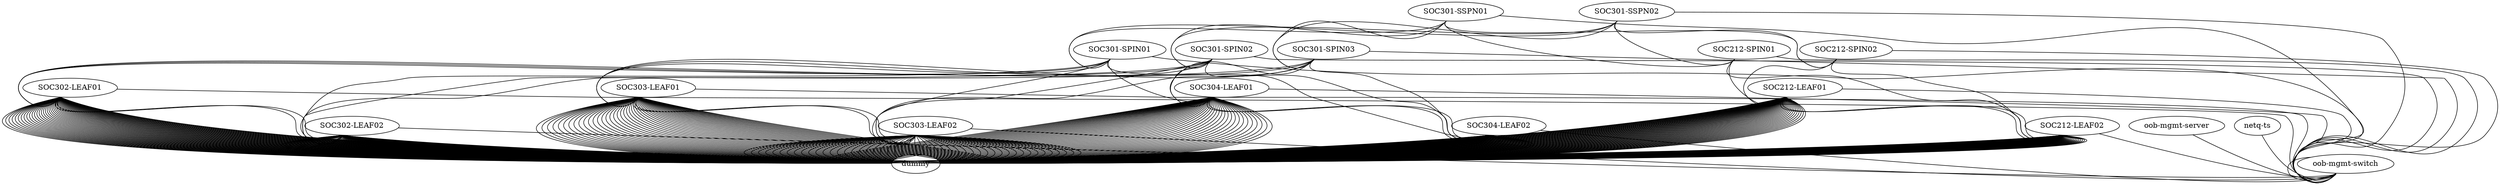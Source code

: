 graph falconv2 {

 "dummy" [function="fake"]

 "oob-mgmt-server"  [function="oob-server" memory="2048" mgmt_ip="10.22.0.1"]
 "oob-mgmt-switch"  [function="oob-switch"]  
 "netq-ts" [os="netq-ts-cloud-3.2.0" mgmt_ip="10.22.0.200"]

 # SOC212 node mgmt ips are manually handled in oob-mgmt script
 "SOC301-SSPN01" [function="spine" os="CumulusCommunity/cumulus-vx" version="4.2.0" mgmt_ip="10.22.0.10"]
 "SOC301-SSPN02" [function="spine" os="CumulusCommunity/cumulus-vx" version="4.2.0" mgmt_ip="10.22.0.11"]
 "SOC301-SPIN01" [function="spine" os="CumulusCommunity/cumulus-vx" version="4.2.0" mgmt_ip="10.22.0.15"]
 "SOC301-SPIN02" [function="spine" os="CumulusCommunity/cumulus-vx" version="4.2.0" mgmt_ip="10.22.0.16"]
 "SOC301-SPIN03" [function="spine" os="CumulusCommunity/cumulus-vx" version="4.2.0" mgmt_ip="10.22.0.17"]
 "SOC212-SPIN01" [function="spine" os="CumulusCommunity/cumulus-vx" version="4.2.0"]
 "SOC212-SPIN02" [function="spine" os="CumulusCommunity/cumulus-vx" version="4.2.0"]
 "SOC302-LEAF01" [function="leaf" os="CumulusCommunity/cumulus-vx" version="4.2.0" mgmt_ip="10.22.0.30"]
 "SOC302-LEAF02" [function="leaf" os="CumulusCommunity/cumulus-vx" version="4.2.0" mgmt_ip="10.22.0.31"]
 "SOC303-LEAF01" [function="leaf" os="CumulusCommunity/cumulus-vx" version="4.2.0" mgmt_ip="10.22.0.32"]
 "SOC303-LEAF02" [function="leaf" os="CumulusCommunity/cumulus-vx" version="4.2.0" mgmt_ip="10.22.0.33"]
 "SOC304-LEAF01" [function="leaf" os="CumulusCommunity/cumulus-vx" version="4.2.0" mgmt_ip="10.22.0.34"]
 "SOC304-LEAF02" [function="leaf" os="CumulusCommunity/cumulus-vx" version="4.2.0" mgmt_ip="10.22.0.35"]
 "SOC212-LEAF01" [function="leaf" os="CumulusCommunity/cumulus-vx" version="4.2.0"]
 "SOC212-LEAF02" [function="leaf" os="CumulusCommunity/cumulus-vx" version="4.2.0"]

    # 343N super spine - 343N spine connection
    "SOC301-SSPN01":"swp1" -- "SOC301-SPIN01":"swp30"
    "SOC301-SSPN01":"swp2" -- "SOC301-SPIN02":"swp30"
    "SOC301-SSPN01":"swp3" -- "SOC301-SPIN03":"swp30"
    "SOC301-SSPN02":"swp1" -- "SOC301-SPIN01":"swp29"
    "SOC301-SSPN02":"swp2" -- "SOC301-SPIN02":"swp29"
    "SOC301-SSPN02":"swp3" -- "SOC301-SPIN03":"swp29"
    
    # 343N super spine - 243M spine connection
    "SOC301-SSPN01":"swp13" -- "SOC212-SPIN02":"swp30"
    "SOC301-SSPN01":"swp14" -- "SOC212-SPIN01":"swp30"
    "SOC301-SSPN02":"swp13" -- "SOC212-SPIN02":"swp29"
    "SOC301-SSPN02":"swp14" -- "SOC212-SPIN01":"swp29"
    
    # SOC301-SPIN01 - 343N leafs connection
    "SOC301-SPIN01":"swp3" -- "SOC302-LEAF01":"swp51"
    "SOC301-SPIN01":"swp4" -- "SOC302-LEAF02":"swp51"
    "SOC301-SPIN01":"swp5" -- "SOC303-LEAF01":"swp51"
    "SOC301-SPIN01":"swp6" -- "SOC303-LEAF02":"swp51"
    "SOC301-SPIN01":"swp7" -- "SOC304-LEAF01":"swp51"
    "SOC301-SPIN01":"swp8" -- "SOC304-LEAF02":"swp51"
    
    # SOC30-SPIN02 - 343N leafs connection
    "SOC301-SPIN02":"swp3" -- "SOC302-LEAF01":"swp52"
    "SOC301-SPIN02":"swp4" -- "SOC302-LEAF02":"swp52"
    "SOC301-SPIN02":"swp5" -- "SOC303-LEAF01":"swp52"
    "SOC301-SPIN02":"swp6" -- "SOC303-LEAF02":"swp52"
    "SOC301-SPIN02":"swp7" -- "SOC304-LEAF01":"swp52"
    "SOC301-SPIN02":"swp8" -- "SOC304-LEAF02":"swp52"
    
    # SOC30-SPIN03 - 343N leafs connection
    "SOC301-SPIN03":"swp3" -- "SOC302-LEAF01":"swp53"
    "SOC301-SPIN03":"swp4" -- "SOC302-LEAF02":"swp53"
    "SOC301-SPIN03":"swp5" -- "SOC303-LEAF01":"swp53"
    "SOC301-SPIN03":"swp6" -- "SOC303-LEAF02":"swp53"
    "SOC301-SPIN03":"swp7" -- "SOC304-LEAF01":"swp53"
    "SOC301-SPIN03":"swp8" -- "SOC304-LEAF02":"swp53"
    
    # 243M spine - 243M leaf connection
    "SOC212-SPIN01":"swp3" -- "SOC212-LEAF01":"swp51"
    "SOC212-SPIN01":"swp4" -- "SOC212-LEAF02":"swp51"
    "SOC212-SPIN02":"swp3" -- "SOC212-LEAF01":"swp52"
    "SOC212-SPIN02":"swp4" -- "SOC212-LEAF02":"swp52"
 
   # clag connection
    "SOC302-LEAF01":"swp49" -- "SOC302-LEAF02":"swp49"
    "SOC302-LEAF01":"swp50" -- "SOC302-LEAF02":"swp50"
    "SOC303-LEAF01":"swp49" -- "SOC303-LEAF02":"swp49"
    "SOC303-LEAF01":"swp50" -- "SOC303-LEAF02":"swp50"
    "SOC304-LEAF01":"swp49" -- "SOC304-LEAF02":"swp49"
    "SOC304-LEAF01":"swp50" -- "SOC304-LEAF02":"swp50"
    "SOC212-LEAF01":"swp49" -- "SOC212-LEAF02":"swp49"
    "SOC212-LEAF01":"swp50" -- "SOC212-LEAF02":"swp50"

  # OOB-MGMT connections
   "oob-mgmt-server":"eth1" -- "oob-mgmt-switch":"swp1"
   "netq-ts":"eth0" -- "oob-mgmt-switch":"swp2"
   "oob-mgmt-switch":"eth0" -- "oob-mgmt-switch":"swp3" [left_mac="44:38:39:22:01:7e"]
   "SOC301-SSPN01":"eth0" -- "oob-mgmt-switch":"swp4" [left_mac="44:38:39:22:01:6e"]
   "SOC301-SSPN02":"eth0" -- "oob-mgmt-switch":"swp5" [left_mac="44:38:39:22:01:90"]
   "SOC301-SPIN01":"eth0" -- "oob-mgmt-switch":"swp6" [left_mac="44:38:39:22:01:6a"]
   "SOC301-SPIN02":"eth0" -- "oob-mgmt-switch":"swp7" [left_mac="44:38:39:22:01:88"]
   "SOC301-SPIN03":"eth0" -- "oob-mgmt-switch":"swp8" [left_mac="44:38:39:22:01:86"]
   "SOC212-SPIN01":"eth0" -- "oob-mgmt-switch":"swp9" [left_mac="44:38:39:22:01:76"]
   "SOC212-SPIN02":"eth0" -- "oob-mgmt-switch":"swp10" [left_mac="44:38:39:22:01:72"]
   "SOC302-LEAF01":"eth0" -- "oob-mgmt-switch":"swp11" [left_mac="44:38:39:22:01:7a"]
   "SOC302-LEAF02":"eth0" -- "oob-mgmt-switch":"swp12" [left_mac="44:38:39:22:01:78"]
   "SOC303-LEAF01":"eth0" -- "oob-mgmt-switch":"swp13" [left_mac="44:38:39:22:01:84"]
   "SOC303-LEAF02":"eth0" -- "oob-mgmt-switch":"swp14" [left_mac="44:38:39:22:01:8a"]
   "SOC304-LEAF01":"eth0" -- "oob-mgmt-switch":"swp15" [left_mac="44:38:39:22:01:82"]
   "SOC304-LEAF02":"eth0" -- "oob-mgmt-switch":"swp16" [left_mac="44:38:39:22:01:92"]
   "SOC212-LEAF01":"eth0" -- "oob-mgmt-switch":"swp17" [left_mac="44:38:39:22:01:70"]
   "SOC212-LEAF02":"eth0" -- "oob-mgmt-switch":"swp18" [left_mac="44:38:39:22:01:6c"]

    # DUMMY ports for LEAF switch mlag bonds- creates the network interface in simulation. Not actually connected to anything
    "SOC302-LEAF01":"swp1" -- "dummy":"dummy8-swp1"
    "SOC302-LEAF01":"swp2" -- "dummy":"dummy8-swp2"
    "SOC302-LEAF01":"swp3" -- "dummy":"dummy8-swp3"
    "SOC302-LEAF01":"swp4" -- "dummy":"dummy8-swp4"
    "SOC302-LEAF01":"swp5" -- "dummy":"dummy8-swp5"
    "SOC302-LEAF01":"swp6" -- "dummy":"dummy8-swp6"
    "SOC302-LEAF01":"swp7" -- "dummy":"dummy8-swp7"
    "SOC302-LEAF01":"swp8" -- "dummy":"dummy8-swp8"
    "SOC302-LEAF01":"swp9" -- "dummy":"dummy8-swp9"
    "SOC302-LEAF01":"swp10" -- "dummy":"dummy8-swp10"
    "SOC302-LEAF01":"swp11" -- "dummy":"dummy8-swp11"
    "SOC302-LEAF01":"swp12" -- "dummy":"dummy8-swp12"
    "SOC302-LEAF01":"swp13" -- "dummy":"dummy8-swp13"
    "SOC302-LEAF01":"swp14" -- "dummy":"dummy8-swp14"
    "SOC302-LEAF01":"swp15" -- "dummy":"dummy8-swp15"
    "SOC302-LEAF01":"swp16" -- "dummy":"dummy8-swp16"
    "SOC302-LEAF01":"swp17" -- "dummy":"dummy8-swp17"
    "SOC302-LEAF01":"swp18" -- "dummy":"dummy8-swp18"
    "SOC302-LEAF01":"swp19" -- "dummy":"dummy8-swp19"
    "SOC302-LEAF01":"swp20" -- "dummy":"dummy8-swp20"
    "SOC302-LEAF01":"swp21" -- "dummy":"dummy8-swp21"
    "SOC302-LEAF01":"swp22" -- "dummy":"dummy8-swp22"
    "SOC302-LEAF01":"swp23" -- "dummy":"dummy8-swp23"
    "SOC302-LEAF01":"swp24" -- "dummy":"dummy8-swp24"
    "SOC302-LEAF01":"swp25" -- "dummy":"dummy8-swp25"
    "SOC302-LEAF01":"swp26" -- "dummy":"dummy8-swp26"
    "SOC302-LEAF01":"swp27" -- "dummy":"dummy8-swp27"
    "SOC302-LEAF01":"swp28" -- "dummy":"dummy8-swp28"
    "SOC302-LEAF01":"swp29" -- "dummy":"dummy8-swp29"
    "SOC302-LEAF01":"swp30" -- "dummy":"dummy8-swp30"
    "SOC302-LEAF01":"swp31" -- "dummy":"dummy8-swp31"
    "SOC302-LEAF01":"swp32" -- "dummy":"dummy8-swp32"
    "SOC302-LEAF01":"swp33" -- "dummy":"dummy8-swp33"
    "SOC302-LEAF01":"swp34" -- "dummy":"dummy8-swp34"
    "SOC302-LEAF01":"swp35" -- "dummy":"dummy8-swp35"
    "SOC302-LEAF01":"swp36" -- "dummy":"dummy8-swp36"
    "SOC302-LEAF01":"swp37" -- "dummy":"dummy8-swp37"
    "SOC302-LEAF01":"swp38" -- "dummy":"dummy8-swp38"
    "SOC302-LEAF01":"swp39" -- "dummy":"dummy8-swp39"
    "SOC302-LEAF01":"swp40" -- "dummy":"dummy8-swp40"
    "SOC302-LEAF01":"swp41" -- "dummy":"dummy8-swp41"
    "SOC302-LEAF01":"swp42" -- "dummy":"dummy8-swp42"
    "SOC302-LEAF01":"swp43" -- "dummy":"dummy8-swp43"
    "SOC302-LEAF01":"swp44" -- "dummy":"dummy8-swp44"
    "SOC302-LEAF01":"swp45" -- "dummy":"dummy8-swp45"
    "SOC302-LEAF01":"swp46" -- "dummy":"dummy8-swp46"
    "SOC302-LEAF01":"swp47" -- "dummy":"dummy8-swp47"
    "SOC302-LEAF01":"swp48" -- "dummy":"dummy8-swp48"
    "SOC302-LEAF01":"swp55" -- "dummy":"dummy8-swp55"
    "SOC302-LEAF02":"swp1" -- "dummy":"dummy9-swp1"
    "SOC302-LEAF02":"swp2" -- "dummy":"dummy9-swp2"
    "SOC302-LEAF02":"swp3" -- "dummy":"dummy9-swp3"
    "SOC302-LEAF02":"swp4" -- "dummy":"dummy9-swp4"
    "SOC302-LEAF02":"swp5" -- "dummy":"dummy9-swp5"
    "SOC302-LEAF02":"swp6" -- "dummy":"dummy9-swp6"
    "SOC302-LEAF02":"swp7" -- "dummy":"dummy9-swp7"
    "SOC302-LEAF02":"swp8" -- "dummy":"dummy9-swp8"
    "SOC302-LEAF02":"swp9" -- "dummy":"dummy9-swp9"
    "SOC302-LEAF02":"swp10" -- "dummy":"dummy9-swp10"
    "SOC302-LEAF02":"swp11" -- "dummy":"dummy9-swp11"
    "SOC302-LEAF02":"swp12" -- "dummy":"dummy9-swp12"
    "SOC302-LEAF02":"swp13" -- "dummy":"dummy9-swp13"
    "SOC302-LEAF02":"swp14" -- "dummy":"dummy9-swp14"
    "SOC302-LEAF02":"swp15" -- "dummy":"dummy9-swp15"
    "SOC302-LEAF02":"swp16" -- "dummy":"dummy9-swp16"
    "SOC302-LEAF02":"swp17" -- "dummy":"dummy9-swp17"
    "SOC302-LEAF02":"swp18" -- "dummy":"dummy9-swp18"
    "SOC302-LEAF02":"swp19" -- "dummy":"dummy9-swp19"
    "SOC302-LEAF02":"swp20" -- "dummy":"dummy9-swp20"
    "SOC302-LEAF02":"swp21" -- "dummy":"dummy9-swp21"
    "SOC302-LEAF02":"swp22" -- "dummy":"dummy9-swp22"
    "SOC302-LEAF02":"swp23" -- "dummy":"dummy9-swp23"
    "SOC302-LEAF02":"swp24" -- "dummy":"dummy9-swp24"
    "SOC302-LEAF02":"swp25" -- "dummy":"dummy9-swp25"
    "SOC302-LEAF02":"swp26" -- "dummy":"dummy9-swp26"
    "SOC302-LEAF02":"swp27" -- "dummy":"dummy9-swp27"
    "SOC302-LEAF02":"swp28" -- "dummy":"dummy9-swp28"
    "SOC302-LEAF02":"swp29" -- "dummy":"dummy9-swp29"
    "SOC302-LEAF02":"swp30" -- "dummy":"dummy9-swp30"
    "SOC302-LEAF02":"swp31" -- "dummy":"dummy9-swp31"
    "SOC302-LEAF02":"swp32" -- "dummy":"dummy9-swp32"
    "SOC302-LEAF02":"swp33" -- "dummy":"dummy9-swp33"
    "SOC302-LEAF02":"swp34" -- "dummy":"dummy9-swp34"
    "SOC302-LEAF02":"swp35" -- "dummy":"dummy9-swp35"
    "SOC302-LEAF02":"swp36" -- "dummy":"dummy9-swp36"
    "SOC302-LEAF02":"swp37" -- "dummy":"dummy9-swp37"
    "SOC302-LEAF02":"swp38" -- "dummy":"dummy9-swp38"
    "SOC302-LEAF02":"swp39" -- "dummy":"dummy9-swp39"
    "SOC302-LEAF02":"swp40" -- "dummy":"dummy9-swp40"
    "SOC302-LEAF02":"swp41" -- "dummy":"dummy9-swp41"
    "SOC302-LEAF02":"swp42" -- "dummy":"dummy9-swp42"
    "SOC302-LEAF02":"swp43" -- "dummy":"dummy9-swp43"
    "SOC302-LEAF02":"swp44" -- "dummy":"dummy9-swp44"
    "SOC302-LEAF02":"swp45" -- "dummy":"dummy9-swp45"
    "SOC302-LEAF02":"swp46" -- "dummy":"dummy9-swp46"
    "SOC302-LEAF02":"swp47" -- "dummy":"dummy9-swp47"
    "SOC302-LEAF02":"swp48" -- "dummy":"dummy9-swp48"
    "SOC302-LEAF02":"swp55" -- "dummy":"dummy9-swp55"
    "SOC303-LEAF01":"swp1" -- "dummy":"dummy10-swp1"
    "SOC303-LEAF01":"swp2" -- "dummy":"dummy10-swp2"
    "SOC303-LEAF01":"swp3" -- "dummy":"dummy10-swp3"
    "SOC303-LEAF01":"swp4" -- "dummy":"dummy10-swp4"
    "SOC303-LEAF01":"swp5" -- "dummy":"dummy10-swp5"
    "SOC303-LEAF01":"swp6" -- "dummy":"dummy10-swp6"
    "SOC303-LEAF01":"swp7" -- "dummy":"dummy10-swp7"
    "SOC303-LEAF01":"swp8" -- "dummy":"dummy10-swp8"
    "SOC303-LEAF01":"swp9" -- "dummy":"dummy10-swp9"
    "SOC303-LEAF01":"swp10" -- "dummy":"dummy10-swp10"
    "SOC303-LEAF01":"swp11" -- "dummy":"dummy10-swp11"
    "SOC303-LEAF01":"swp12" -- "dummy":"dummy10-swp12"
    "SOC303-LEAF01":"swp13" -- "dummy":"dummy10-swp13"
    "SOC303-LEAF01":"swp14" -- "dummy":"dummy10-swp14"
    "SOC303-LEAF01":"swp15" -- "dummy":"dummy10-swp15"
    "SOC303-LEAF01":"swp16" -- "dummy":"dummy10-swp16"
    "SOC303-LEAF01":"swp17" -- "dummy":"dummy10-swp17"
    "SOC303-LEAF01":"swp18" -- "dummy":"dummy10-swp18"
    "SOC303-LEAF01":"swp19" -- "dummy":"dummy10-swp19"
    "SOC303-LEAF01":"swp20" -- "dummy":"dummy10-swp20"
    "SOC303-LEAF01":"swp21" -- "dummy":"dummy10-swp21"
    "SOC303-LEAF01":"swp22" -- "dummy":"dummy10-swp22"
    "SOC303-LEAF01":"swp23" -- "dummy":"dummy10-swp23"
    "SOC303-LEAF01":"swp24" -- "dummy":"dummy10-swp24"
    "SOC303-LEAF01":"swp25" -- "dummy":"dummy10-swp25"
    "SOC303-LEAF01":"swp26" -- "dummy":"dummy10-swp26"
    "SOC303-LEAF01":"swp27" -- "dummy":"dummy10-swp27"
    "SOC303-LEAF01":"swp28" -- "dummy":"dummy10-swp28"
    "SOC303-LEAF01":"swp29" -- "dummy":"dummy10-swp29"
    "SOC303-LEAF01":"swp30" -- "dummy":"dummy10-swp30"
    "SOC303-LEAF01":"swp31" -- "dummy":"dummy10-swp31"
    "SOC303-LEAF01":"swp32" -- "dummy":"dummy10-swp32"
    "SOC303-LEAF01":"swp33" -- "dummy":"dummy10-swp33"
    "SOC303-LEAF01":"swp34" -- "dummy":"dummy10-swp34"
    "SOC303-LEAF01":"swp35" -- "dummy":"dummy10-swp35"
    "SOC303-LEAF01":"swp36" -- "dummy":"dummy10-swp36"
    "SOC303-LEAF01":"swp37" -- "dummy":"dummy10-swp37"
    "SOC303-LEAF01":"swp38" -- "dummy":"dummy10-swp38"
    "SOC303-LEAF01":"swp39" -- "dummy":"dummy10-swp39"
    "SOC303-LEAF01":"swp40" -- "dummy":"dummy10-swp40"
    "SOC303-LEAF01":"swp41" -- "dummy":"dummy10-swp41"
    "SOC303-LEAF01":"swp42" -- "dummy":"dummy10-swp42"
    "SOC303-LEAF01":"swp43" -- "dummy":"dummy10-swp43"
    "SOC303-LEAF01":"swp44" -- "dummy":"dummy10-swp44"
    "SOC303-LEAF01":"swp45" -- "dummy":"dummy10-swp45"
    "SOC303-LEAF01":"swp46" -- "dummy":"dummy10-swp46"
    "SOC303-LEAF01":"swp47" -- "dummy":"dummy10-swp47"
    "SOC303-LEAF01":"swp48" -- "dummy":"dummy10-swp48"
    "SOC303-LEAF02":"swp1" -- "dummy":"dummy11-swp1"
    "SOC303-LEAF02":"swp2" -- "dummy":"dummy11-swp2"
    "SOC303-LEAF02":"swp3" -- "dummy":"dummy11-swp3"
    "SOC303-LEAF02":"swp4" -- "dummy":"dummy11-swp4"
    "SOC303-LEAF02":"swp5" -- "dummy":"dummy11-swp5"
    "SOC303-LEAF02":"swp6" -- "dummy":"dummy11-swp6"
    "SOC303-LEAF02":"swp7" -- "dummy":"dummy11-swp7"
    "SOC303-LEAF02":"swp8" -- "dummy":"dummy11-swp8"
    "SOC303-LEAF02":"swp9" -- "dummy":"dummy11-swp9"
    "SOC303-LEAF02":"swp10" -- "dummy":"dummy11-swp10"
    "SOC303-LEAF02":"swp11" -- "dummy":"dummy11-swp11"
    "SOC303-LEAF02":"swp12" -- "dummy":"dummy11-swp12"
    "SOC303-LEAF02":"swp13" -- "dummy":"dummy11-swp13"
    "SOC303-LEAF02":"swp14" -- "dummy":"dummy11-swp14"
    "SOC303-LEAF02":"swp15" -- "dummy":"dummy11-swp15"
    "SOC303-LEAF02":"swp16" -- "dummy":"dummy11-swp16"
    "SOC303-LEAF02":"swp17" -- "dummy":"dummy11-swp17"
    "SOC303-LEAF02":"swp18" -- "dummy":"dummy11-swp18"
    "SOC303-LEAF02":"swp19" -- "dummy":"dummy11-swp19"
    "SOC303-LEAF02":"swp20" -- "dummy":"dummy11-swp20"
    "SOC303-LEAF02":"swp21" -- "dummy":"dummy11-swp21"
    "SOC303-LEAF02":"swp22" -- "dummy":"dummy11-swp22"
    "SOC303-LEAF02":"swp23" -- "dummy":"dummy11-swp23"
    "SOC303-LEAF02":"swp24" -- "dummy":"dummy11-swp24"
    "SOC303-LEAF02":"swp25" -- "dummy":"dummy11-swp25"
    "SOC303-LEAF02":"swp26" -- "dummy":"dummy11-swp26"
    "SOC303-LEAF02":"swp27" -- "dummy":"dummy11-swp27"
    "SOC303-LEAF02":"swp28" -- "dummy":"dummy11-swp28"
    "SOC303-LEAF02":"swp29" -- "dummy":"dummy11-swp29"
    "SOC303-LEAF02":"swp30" -- "dummy":"dummy11-swp30"
    "SOC303-LEAF02":"swp31" -- "dummy":"dummy11-swp31"
    "SOC303-LEAF02":"swp32" -- "dummy":"dummy11-swp32"
    "SOC303-LEAF02":"swp33" -- "dummy":"dummy11-swp33"
    "SOC303-LEAF02":"swp34" -- "dummy":"dummy11-swp34"
    "SOC303-LEAF02":"swp35" -- "dummy":"dummy11-swp35"
    "SOC303-LEAF02":"swp36" -- "dummy":"dummy11-swp36"
    "SOC303-LEAF02":"swp37" -- "dummy":"dummy11-swp37"
    "SOC303-LEAF02":"swp38" -- "dummy":"dummy11-swp38"
    "SOC303-LEAF02":"swp39" -- "dummy":"dummy11-swp39"
    "SOC303-LEAF02":"swp40" -- "dummy":"dummy11-swp40"
    "SOC303-LEAF02":"swp41" -- "dummy":"dummy11-swp41"
    "SOC303-LEAF02":"swp42" -- "dummy":"dummy11-swp42"
    "SOC303-LEAF02":"swp43" -- "dummy":"dummy11-swp43"
    "SOC303-LEAF02":"swp44" -- "dummy":"dummy11-swp44"
    "SOC303-LEAF02":"swp45" -- "dummy":"dummy11-swp45"
    "SOC303-LEAF02":"swp46" -- "dummy":"dummy11-swp46"
    "SOC303-LEAF02":"swp47" -- "dummy":"dummy11-swp47"
    "SOC303-LEAF02":"swp48" -- "dummy":"dummy11-swp48"
    "SOC304-LEAF01":"swp1" -- "dummy":"dummy12-swp1"
    "SOC304-LEAF01":"swp2" -- "dummy":"dummy12-swp2"
    "SOC304-LEAF01":"swp3" -- "dummy":"dummy12-swp3"
    "SOC304-LEAF01":"swp4" -- "dummy":"dummy12-swp4"
    "SOC304-LEAF01":"swp5" -- "dummy":"dummy12-swp5"
    "SOC304-LEAF01":"swp6" -- "dummy":"dummy12-swp6"
    "SOC304-LEAF01":"swp7" -- "dummy":"dummy12-swp7"
    "SOC304-LEAF01":"swp8" -- "dummy":"dummy12-swp8"
    "SOC304-LEAF01":"swp9" -- "dummy":"dummy12-swp9"
    "SOC304-LEAF01":"swp10" -- "dummy":"dummy12-swp10"
    "SOC304-LEAF01":"swp11" -- "dummy":"dummy12-swp11"
    "SOC304-LEAF01":"swp12" -- "dummy":"dummy12-swp12"
    "SOC304-LEAF01":"swp13" -- "dummy":"dummy12-swp13"
    "SOC304-LEAF01":"swp14" -- "dummy":"dummy12-swp14"
    "SOC304-LEAF01":"swp15" -- "dummy":"dummy12-swp15"
    "SOC304-LEAF01":"swp16" -- "dummy":"dummy12-swp16"
    "SOC304-LEAF01":"swp17" -- "dummy":"dummy12-swp17"
    "SOC304-LEAF01":"swp18" -- "dummy":"dummy12-swp18"
    "SOC304-LEAF01":"swp19" -- "dummy":"dummy12-swp19"
    "SOC304-LEAF01":"swp20" -- "dummy":"dummy12-swp20"
    "SOC304-LEAF01":"swp21" -- "dummy":"dummy12-swp21"
    "SOC304-LEAF01":"swp22" -- "dummy":"dummy12-swp22"
    "SOC304-LEAF01":"swp23" -- "dummy":"dummy12-swp23"
    "SOC304-LEAF01":"swp24" -- "dummy":"dummy12-swp24"
    "SOC304-LEAF01":"swp25" -- "dummy":"dummy12-swp25"
    "SOC304-LEAF01":"swp26" -- "dummy":"dummy12-swp26"
    "SOC304-LEAF01":"swp27" -- "dummy":"dummy12-swp27"
    "SOC304-LEAF01":"swp28" -- "dummy":"dummy12-swp28"
    "SOC304-LEAF01":"swp29" -- "dummy":"dummy12-swp29"
    "SOC304-LEAF01":"swp30" -- "dummy":"dummy12-swp30"
    "SOC304-LEAF01":"swp31" -- "dummy":"dummy12-swp31"
    "SOC304-LEAF01":"swp32" -- "dummy":"dummy12-swp32"
    "SOC304-LEAF01":"swp33" -- "dummy":"dummy12-swp33"
    "SOC304-LEAF01":"swp34" -- "dummy":"dummy12-swp34"
    "SOC304-LEAF01":"swp35" -- "dummy":"dummy12-swp35"
    "SOC304-LEAF01":"swp36" -- "dummy":"dummy12-swp36"
    "SOC304-LEAF01":"swp37" -- "dummy":"dummy12-swp37"
    "SOC304-LEAF01":"swp38" -- "dummy":"dummy12-swp38"
    "SOC304-LEAF01":"swp39" -- "dummy":"dummy12-swp39"
    "SOC304-LEAF01":"swp40" -- "dummy":"dummy12-swp40"
    "SOC304-LEAF01":"swp41" -- "dummy":"dummy12-swp41"
    "SOC304-LEAF01":"swp42" -- "dummy":"dummy12-swp42"
    "SOC304-LEAF01":"swp43" -- "dummy":"dummy12-swp43"
    "SOC304-LEAF01":"swp44" -- "dummy":"dummy12-swp44"
    "SOC304-LEAF01":"swp45" -- "dummy":"dummy12-swp45"
    "SOC304-LEAF01":"swp46" -- "dummy":"dummy12-swp46"
    "SOC304-LEAF01":"swp47" -- "dummy":"dummy12-swp47"
    "SOC304-LEAF01":"swp48" -- "dummy":"dummy12-swp48"
    "SOC304-LEAF02":"swp1" -- "dummy":"dummy13-swp1"
    "SOC304-LEAF02":"swp2" -- "dummy":"dummy13-swp2"
    "SOC304-LEAF02":"swp3" -- "dummy":"dummy13-swp3"
    "SOC304-LEAF02":"swp4" -- "dummy":"dummy13-swp4"
    "SOC304-LEAF02":"swp5" -- "dummy":"dummy13-swp5"
    "SOC304-LEAF02":"swp6" -- "dummy":"dummy13-swp6"
    "SOC304-LEAF02":"swp7" -- "dummy":"dummy13-swp7"
    "SOC304-LEAF02":"swp8" -- "dummy":"dummy13-swp8"
    "SOC304-LEAF02":"swp9" -- "dummy":"dummy13-swp9"
    "SOC304-LEAF02":"swp10" -- "dummy":"dummy13-swp10"
    "SOC304-LEAF02":"swp11" -- "dummy":"dummy13-swp11"
    "SOC304-LEAF02":"swp12" -- "dummy":"dummy13-swp12"
    "SOC304-LEAF02":"swp13" -- "dummy":"dummy13-swp13"
    "SOC304-LEAF02":"swp14" -- "dummy":"dummy13-swp14"
    "SOC304-LEAF02":"swp15" -- "dummy":"dummy13-swp15"
    "SOC304-LEAF02":"swp16" -- "dummy":"dummy13-swp16"
    "SOC304-LEAF02":"swp17" -- "dummy":"dummy13-swp17"
    "SOC304-LEAF02":"swp18" -- "dummy":"dummy13-swp18"
    "SOC304-LEAF02":"swp19" -- "dummy":"dummy13-swp19"
    "SOC304-LEAF02":"swp20" -- "dummy":"dummy13-swp20"
    "SOC304-LEAF02":"swp21" -- "dummy":"dummy13-swp21"
    "SOC304-LEAF02":"swp22" -- "dummy":"dummy13-swp22"
    "SOC304-LEAF02":"swp23" -- "dummy":"dummy13-swp23"
    "SOC304-LEAF02":"swp24" -- "dummy":"dummy13-swp24"
    "SOC304-LEAF02":"swp25" -- "dummy":"dummy13-swp25"
    "SOC304-LEAF02":"swp26" -- "dummy":"dummy13-swp26"
    "SOC304-LEAF02":"swp27" -- "dummy":"dummy13-swp27"
    "SOC304-LEAF02":"swp28" -- "dummy":"dummy13-swp28"
    "SOC304-LEAF02":"swp29" -- "dummy":"dummy13-swp29"
    "SOC304-LEAF02":"swp30" -- "dummy":"dummy13-swp30"
    "SOC304-LEAF02":"swp31" -- "dummy":"dummy13-swp31"
    "SOC304-LEAF02":"swp32" -- "dummy":"dummy13-swp32"
    "SOC304-LEAF02":"swp33" -- "dummy":"dummy13-swp33"
    "SOC304-LEAF02":"swp34" -- "dummy":"dummy13-swp34"
    "SOC304-LEAF02":"swp35" -- "dummy":"dummy13-swp35"
    "SOC304-LEAF02":"swp36" -- "dummy":"dummy13-swp36"
    "SOC304-LEAF02":"swp37" -- "dummy":"dummy13-swp37"
    "SOC304-LEAF02":"swp38" -- "dummy":"dummy13-swp38"
    "SOC304-LEAF02":"swp39" -- "dummy":"dummy13-swp39"
    "SOC304-LEAF02":"swp40" -- "dummy":"dummy13-swp40"
    "SOC304-LEAF02":"swp41" -- "dummy":"dummy13-swp41"
    "SOC304-LEAF02":"swp42" -- "dummy":"dummy13-swp42"
    "SOC304-LEAF02":"swp43" -- "dummy":"dummy13-swp43"
    "SOC304-LEAF02":"swp44" -- "dummy":"dummy13-swp44"
    "SOC304-LEAF02":"swp45" -- "dummy":"dummy13-swp45"
    "SOC304-LEAF02":"swp46" -- "dummy":"dummy13-swp46"
    "SOC304-LEAF02":"swp47" -- "dummy":"dummy13-swp47"
    "SOC304-LEAF02":"swp48" -- "dummy":"dummy13-swp48"
    "SOC212-LEAF01":"swp1" -- "dummy":"dummy14-swp1"
    "SOC212-LEAF01":"swp2" -- "dummy":"dummy14-swp2"
    "SOC212-LEAF01":"swp3" -- "dummy":"dummy14-swp3"
    "SOC212-LEAF01":"swp4" -- "dummy":"dummy14-swp4"
    "SOC212-LEAF01":"swp5" -- "dummy":"dummy14-swp5"
    "SOC212-LEAF01":"swp6" -- "dummy":"dummy14-swp6"
    "SOC212-LEAF01":"swp7" -- "dummy":"dummy14-swp7"
    "SOC212-LEAF01":"swp8" -- "dummy":"dummy14-swp8"
    "SOC212-LEAF01":"swp9" -- "dummy":"dummy14-swp9"
    "SOC212-LEAF01":"swp10" -- "dummy":"dummy14-swp10"
    "SOC212-LEAF01":"swp11" -- "dummy":"dummy14-swp11"
    "SOC212-LEAF01":"swp12" -- "dummy":"dummy14-swp12"
    "SOC212-LEAF01":"swp13" -- "dummy":"dummy14-swp13"
    "SOC212-LEAF01":"swp14" -- "dummy":"dummy14-swp14"
    "SOC212-LEAF01":"swp15" -- "dummy":"dummy14-swp15"
    "SOC212-LEAF01":"swp16" -- "dummy":"dummy14-swp16"
    "SOC212-LEAF01":"swp17" -- "dummy":"dummy14-swp17"
    "SOC212-LEAF01":"swp18" -- "dummy":"dummy14-swp18"
    "SOC212-LEAF01":"swp19" -- "dummy":"dummy14-swp19"
    "SOC212-LEAF01":"swp20" -- "dummy":"dummy14-swp20"
    "SOC212-LEAF01":"swp21" -- "dummy":"dummy14-swp21"
    "SOC212-LEAF01":"swp22" -- "dummy":"dummy14-swp22"
    "SOC212-LEAF01":"swp23" -- "dummy":"dummy14-swp23"
    "SOC212-LEAF01":"swp24" -- "dummy":"dummy14-swp24"
    "SOC212-LEAF01":"swp25" -- "dummy":"dummy14-swp25"
    "SOC212-LEAF01":"swp26" -- "dummy":"dummy14-swp26"
    "SOC212-LEAF01":"swp27" -- "dummy":"dummy14-swp27"
    "SOC212-LEAF01":"swp28" -- "dummy":"dummy14-swp28"
    "SOC212-LEAF01":"swp29" -- "dummy":"dummy14-swp29"
    "SOC212-LEAF01":"swp30" -- "dummy":"dummy14-swp30"
    "SOC212-LEAF01":"swp31" -- "dummy":"dummy14-swp31"
    "SOC212-LEAF01":"swp32" -- "dummy":"dummy14-swp32"
    "SOC212-LEAF01":"swp33" -- "dummy":"dummy14-swp33"
    "SOC212-LEAF01":"swp34" -- "dummy":"dummy14-swp34"
    "SOC212-LEAF01":"swp35" -- "dummy":"dummy14-swp35"
    "SOC212-LEAF01":"swp36" -- "dummy":"dummy14-swp36"
    "SOC212-LEAF01":"swp37" -- "dummy":"dummy14-swp37"
    "SOC212-LEAF01":"swp38" -- "dummy":"dummy14-swp38"
    "SOC212-LEAF01":"swp39" -- "dummy":"dummy14-swp39"
    "SOC212-LEAF01":"swp40" -- "dummy":"dummy14-swp40"
    "SOC212-LEAF01":"swp41" -- "dummy":"dummy14-swp41"
    "SOC212-LEAF01":"swp42" -- "dummy":"dummy14-swp42"
    "SOC212-LEAF01":"swp43" -- "dummy":"dummy14-swp43"
    "SOC212-LEAF01":"swp44" -- "dummy":"dummy14-swp44"
    "SOC212-LEAF01":"swp45" -- "dummy":"dummy14-swp45"
    "SOC212-LEAF01":"swp46" -- "dummy":"dummy14-swp46"
    "SOC212-LEAF01":"swp47" -- "dummy":"dummy14-swp47"
    "SOC212-LEAF01":"swp48" -- "dummy":"dummy14-swp48"
    "SOC212-LEAF02":"swp1" -- "dummy":"dummy15-swp1"
    "SOC212-LEAF02":"swp2" -- "dummy":"dummy15-swp2"
    "SOC212-LEAF02":"swp3" -- "dummy":"dummy15-swp3"
    "SOC212-LEAF02":"swp4" -- "dummy":"dummy15-swp4"
    "SOC212-LEAF02":"swp5" -- "dummy":"dummy15-swp5"
    "SOC212-LEAF02":"swp6" -- "dummy":"dummy15-swp6"
    "SOC212-LEAF02":"swp7" -- "dummy":"dummy15-swp7"
    "SOC212-LEAF02":"swp8" -- "dummy":"dummy15-swp8"
    "SOC212-LEAF02":"swp9" -- "dummy":"dummy15-swp9"
    "SOC212-LEAF02":"swp10" -- "dummy":"dummy15-swp10"
    "SOC212-LEAF02":"swp11" -- "dummy":"dummy15-swp11"
    "SOC212-LEAF02":"swp12" -- "dummy":"dummy15-swp12"
    "SOC212-LEAF02":"swp13" -- "dummy":"dummy15-swp13"
    "SOC212-LEAF02":"swp14" -- "dummy":"dummy15-swp14"
    "SOC212-LEAF02":"swp15" -- "dummy":"dummy15-swp15"
    "SOC212-LEAF02":"swp16" -- "dummy":"dummy15-swp16"
    "SOC212-LEAF02":"swp17" -- "dummy":"dummy15-swp17"
    "SOC212-LEAF02":"swp18" -- "dummy":"dummy15-swp18"
    "SOC212-LEAF02":"swp19" -- "dummy":"dummy15-swp19"
    "SOC212-LEAF02":"swp20" -- "dummy":"dummy15-swp20"
    "SOC212-LEAF02":"swp21" -- "dummy":"dummy15-swp21"
    "SOC212-LEAF02":"swp22" -- "dummy":"dummy15-swp22"
    "SOC212-LEAF02":"swp23" -- "dummy":"dummy15-swp23"
    "SOC212-LEAF02":"swp24" -- "dummy":"dummy15-swp24"
    "SOC212-LEAF02":"swp25" -- "dummy":"dummy15-swp25"
    "SOC212-LEAF02":"swp26" -- "dummy":"dummy15-swp26"
    "SOC212-LEAF02":"swp27" -- "dummy":"dummy15-swp27"
    "SOC212-LEAF02":"swp28" -- "dummy":"dummy15-swp28"
    "SOC212-LEAF02":"swp29" -- "dummy":"dummy15-swp29"
    "SOC212-LEAF02":"swp30" -- "dummy":"dummy15-swp30"
    "SOC212-LEAF02":"swp31" -- "dummy":"dummy15-swp31"
    "SOC212-LEAF02":"swp32" -- "dummy":"dummy15-swp32"
    "SOC212-LEAF02":"swp33" -- "dummy":"dummy15-swp33"
    "SOC212-LEAF02":"swp34" -- "dummy":"dummy15-swp34"
    "SOC212-LEAF02":"swp35" -- "dummy":"dummy15-swp35"
    "SOC212-LEAF02":"swp36" -- "dummy":"dummy15-swp36"
    "SOC212-LEAF02":"swp37" -- "dummy":"dummy15-swp37"
    "SOC212-LEAF02":"swp38" -- "dummy":"dummy15-swp38"
    "SOC212-LEAF02":"swp39" -- "dummy":"dummy15-swp39"
    "SOC212-LEAF02":"swp40" -- "dummy":"dummy15-swp40"
    "SOC212-LEAF02":"swp41" -- "dummy":"dummy15-swp41"
    "SOC212-LEAF02":"swp42" -- "dummy":"dummy15-swp42"
    "SOC212-LEAF02":"swp43" -- "dummy":"dummy15-swp43"
    "SOC212-LEAF02":"swp44" -- "dummy":"dummy15-swp44"
    "SOC212-LEAF02":"swp45" -- "dummy":"dummy15-swp45"
    "SOC212-LEAF02":"swp46" -- "dummy":"dummy15-swp46"
    "SOC212-LEAF02":"swp47" -- "dummy":"dummy15-swp47"
    "SOC212-LEAF02":"swp48" -- "dummy":"dummy15-swp48"
}
